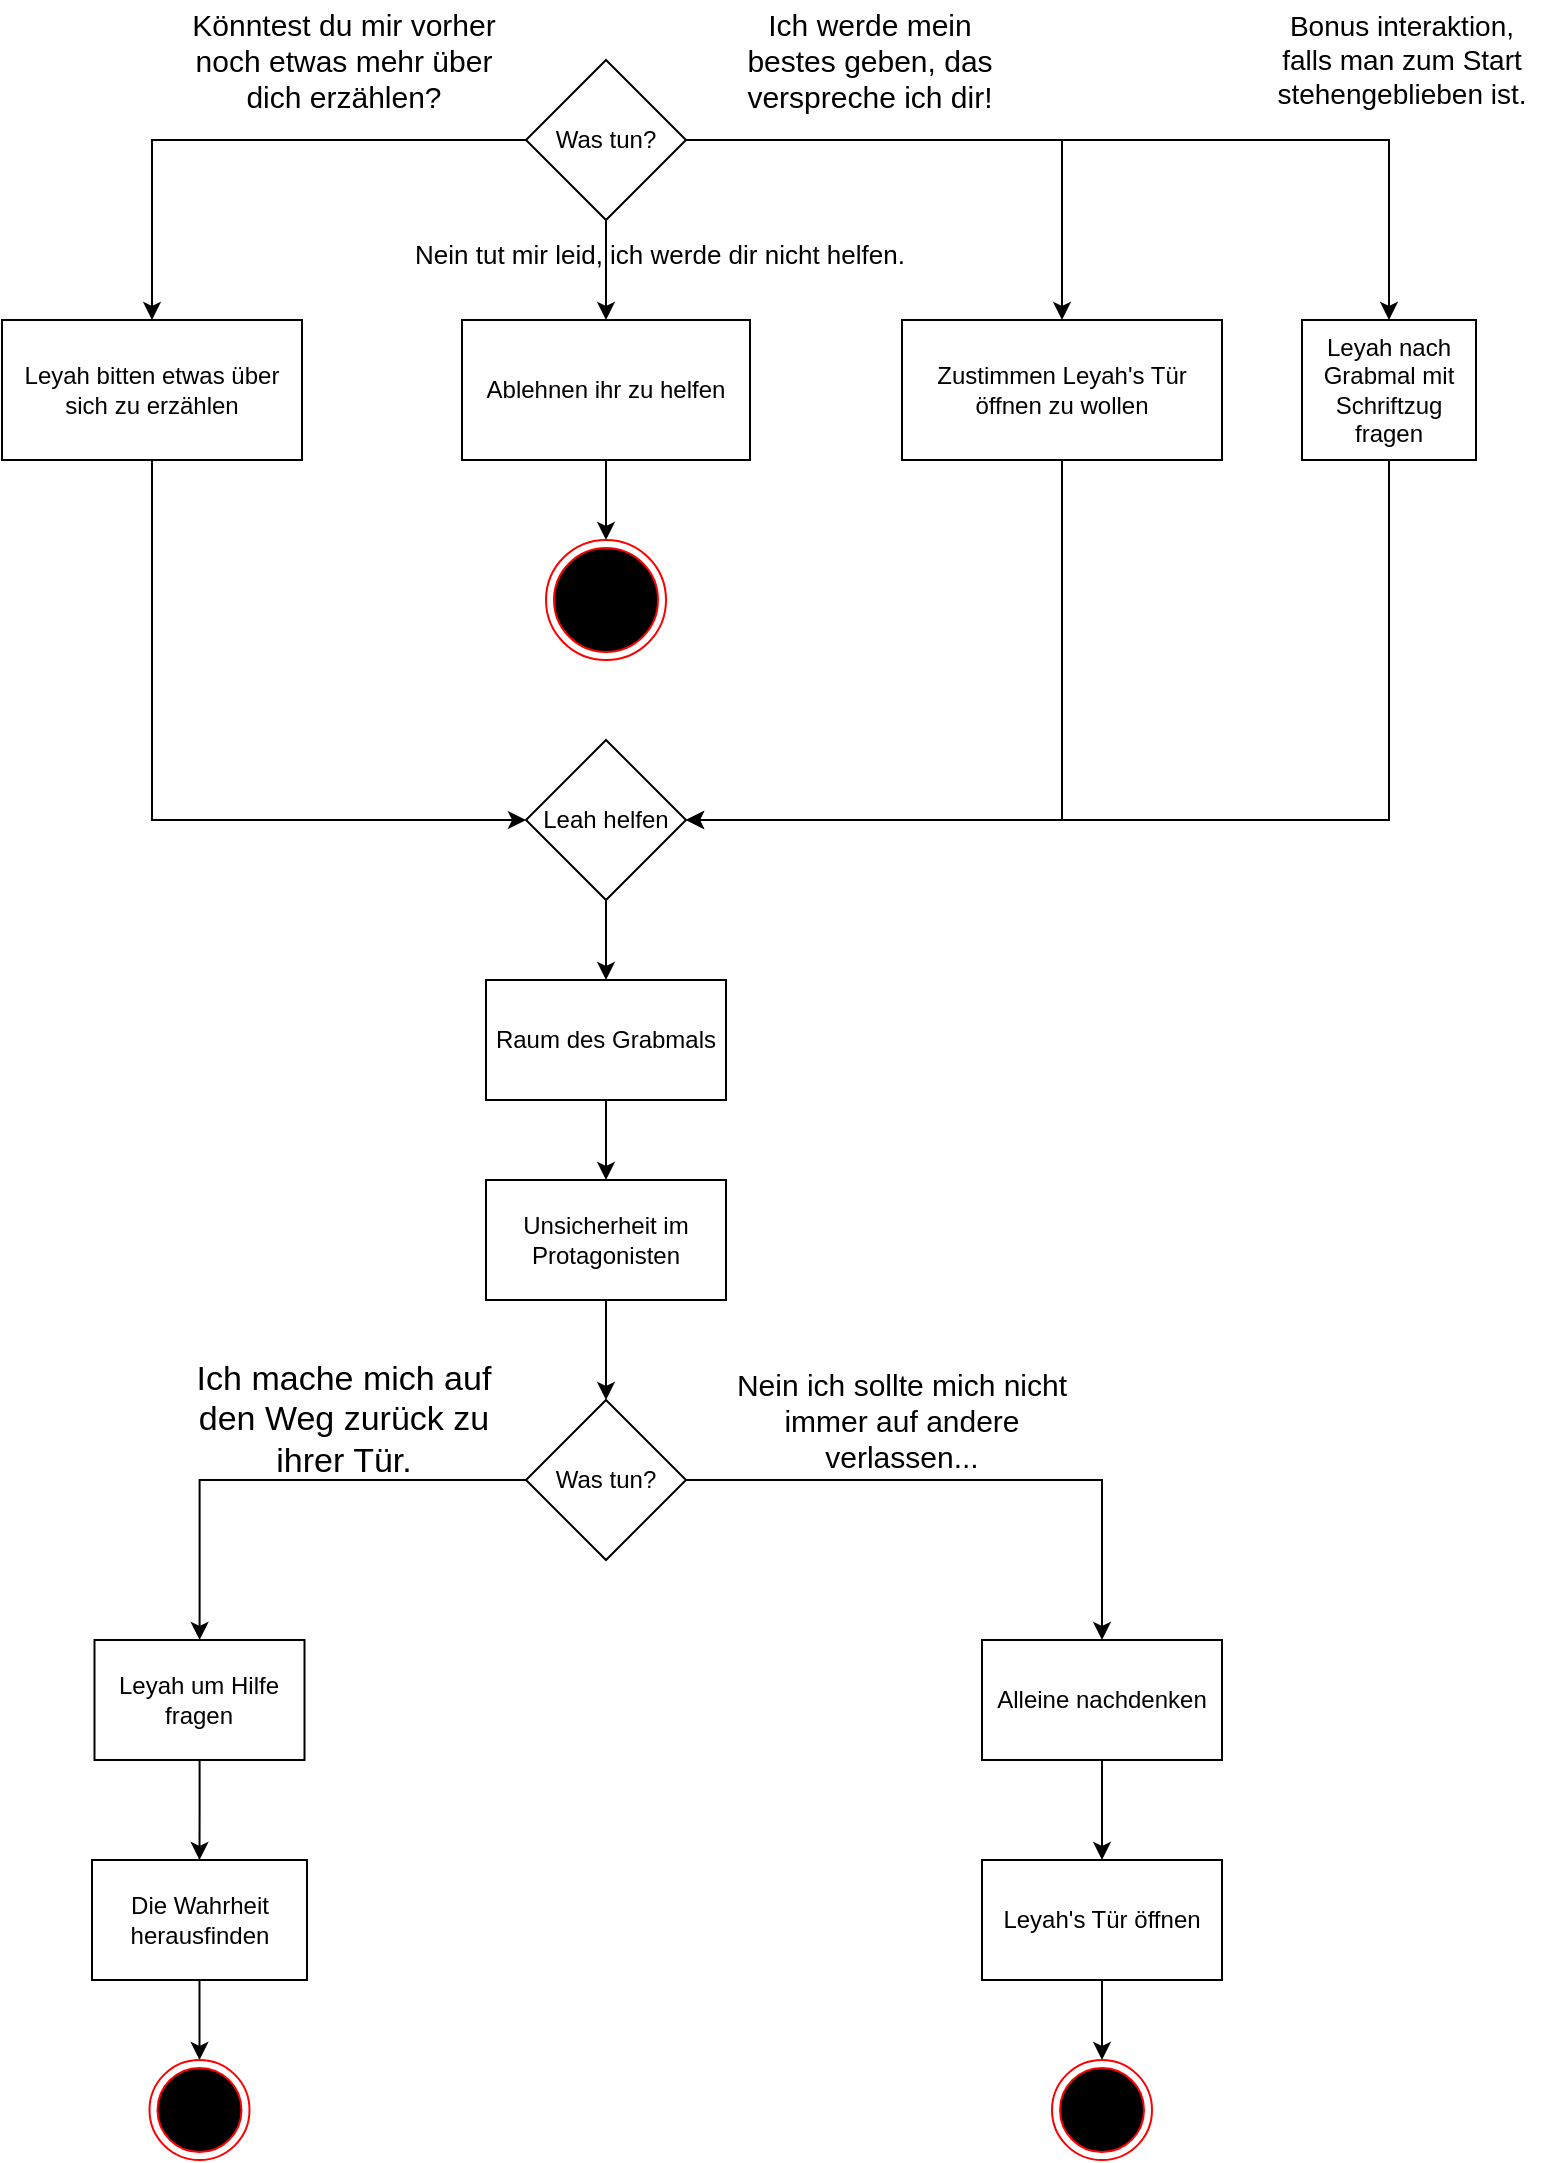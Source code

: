<mxfile version="16.5.1" type="device"><diagram id="h67CAAJYHwQpeZDkCEfv" name="Seite-1"><mxGraphModel dx="2062" dy="1225" grid="1" gridSize="10" guides="1" tooltips="1" connect="1" arrows="1" fold="1" page="1" pageScale="1" pageWidth="827" pageHeight="1169" math="0" shadow="0"><root><mxCell id="0"/><mxCell id="1" parent="0"/><mxCell id="Zu2amhwl0johSrgz6RlD-4" value="" style="edgeStyle=orthogonalEdgeStyle;rounded=0;orthogonalLoop=1;jettySize=auto;html=1;" edge="1" parent="1" source="Zu2amhwl0johSrgz6RlD-1" target="Zu2amhwl0johSrgz6RlD-3"><mxGeometry relative="1" as="geometry"/></mxCell><mxCell id="Zu2amhwl0johSrgz6RlD-7" value="" style="edgeStyle=orthogonalEdgeStyle;rounded=0;orthogonalLoop=1;jettySize=auto;html=1;" edge="1" parent="1" source="Zu2amhwl0johSrgz6RlD-1" target="Zu2amhwl0johSrgz6RlD-6"><mxGeometry relative="1" as="geometry"/></mxCell><mxCell id="Zu2amhwl0johSrgz6RlD-10" value="" style="edgeStyle=orthogonalEdgeStyle;rounded=0;orthogonalLoop=1;jettySize=auto;html=1;" edge="1" parent="1" source="Zu2amhwl0johSrgz6RlD-1" target="Zu2amhwl0johSrgz6RlD-9"><mxGeometry relative="1" as="geometry"/></mxCell><mxCell id="Zu2amhwl0johSrgz6RlD-30" style="edgeStyle=orthogonalEdgeStyle;rounded=0;orthogonalLoop=1;jettySize=auto;html=1;entryX=0.5;entryY=0;entryDx=0;entryDy=0;fontSize=8;fontColor=#000000;" edge="1" parent="1" source="Zu2amhwl0johSrgz6RlD-1" target="Zu2amhwl0johSrgz6RlD-29"><mxGeometry relative="1" as="geometry"/></mxCell><mxCell id="Zu2amhwl0johSrgz6RlD-1" value="Was tun?" style="rhombus;whiteSpace=wrap;html=1;" vertex="1" parent="1"><mxGeometry x="291" y="80" width="80" height="80" as="geometry"/></mxCell><mxCell id="Zu2amhwl0johSrgz6RlD-16" value="" style="edgeStyle=orthogonalEdgeStyle;rounded=0;orthogonalLoop=1;jettySize=auto;html=1;entryX=0.5;entryY=0;entryDx=0;entryDy=0;" edge="1" parent="1" source="Zu2amhwl0johSrgz6RlD-3" target="Zu2amhwl0johSrgz6RlD-20"><mxGeometry relative="1" as="geometry"><mxPoint x="349" y="300" as="targetPoint"/></mxGeometry></mxCell><mxCell id="Zu2amhwl0johSrgz6RlD-3" value="Ablehnen ihr zu helfen" style="whiteSpace=wrap;html=1;" vertex="1" parent="1"><mxGeometry x="259" y="210" width="144" height="70" as="geometry"/></mxCell><mxCell id="Zu2amhwl0johSrgz6RlD-19" value="" style="edgeStyle=orthogonalEdgeStyle;rounded=0;orthogonalLoop=1;jettySize=auto;html=1;fontSize=31;fontColor=#FF6666;" edge="1" parent="1" source="Zu2amhwl0johSrgz6RlD-5" target="Zu2amhwl0johSrgz6RlD-18"><mxGeometry relative="1" as="geometry"/></mxCell><mxCell id="Zu2amhwl0johSrgz6RlD-5" value="Leah helfen" style="rhombus;whiteSpace=wrap;html=1;" vertex="1" parent="1"><mxGeometry x="291" y="420" width="80" height="80" as="geometry"/></mxCell><mxCell id="Zu2amhwl0johSrgz6RlD-28" style="edgeStyle=orthogonalEdgeStyle;rounded=0;orthogonalLoop=1;jettySize=auto;html=1;entryX=1;entryY=0.5;entryDx=0;entryDy=0;fontSize=8;fontColor=#000000;" edge="1" parent="1" source="Zu2amhwl0johSrgz6RlD-6" target="Zu2amhwl0johSrgz6RlD-5"><mxGeometry relative="1" as="geometry"><Array as="points"><mxPoint x="559" y="460"/></Array></mxGeometry></mxCell><mxCell id="Zu2amhwl0johSrgz6RlD-6" value="Zustimmen Leyah's Tür öffnen zu wollen" style="whiteSpace=wrap;html=1;" vertex="1" parent="1"><mxGeometry x="479" y="210" width="160" height="70" as="geometry"/></mxCell><mxCell id="Zu2amhwl0johSrgz6RlD-27" style="edgeStyle=orthogonalEdgeStyle;rounded=0;orthogonalLoop=1;jettySize=auto;html=1;entryX=0;entryY=0.5;entryDx=0;entryDy=0;fontSize=8;fontColor=#000000;" edge="1" parent="1" source="Zu2amhwl0johSrgz6RlD-9" target="Zu2amhwl0johSrgz6RlD-5"><mxGeometry relative="1" as="geometry"><Array as="points"><mxPoint x="104" y="460"/></Array></mxGeometry></mxCell><mxCell id="Zu2amhwl0johSrgz6RlD-9" value="Leyah bitten etwas über sich zu erzählen" style="whiteSpace=wrap;html=1;" vertex="1" parent="1"><mxGeometry x="29" y="210" width="150" height="70" as="geometry"/></mxCell><mxCell id="Zu2amhwl0johSrgz6RlD-37" value="" style="edgeStyle=orthogonalEdgeStyle;rounded=0;orthogonalLoop=1;jettySize=auto;html=1;fontSize=7;fontColor=#000000;" edge="1" parent="1" source="Zu2amhwl0johSrgz6RlD-18" target="Zu2amhwl0johSrgz6RlD-36"><mxGeometry relative="1" as="geometry"/></mxCell><mxCell id="Zu2amhwl0johSrgz6RlD-18" value="Raum des Grabmals" style="whiteSpace=wrap;html=1;" vertex="1" parent="1"><mxGeometry x="271" y="540" width="120" height="60" as="geometry"/></mxCell><mxCell id="Zu2amhwl0johSrgz6RlD-20" value="" style="ellipse;html=1;shape=endState;fillColor=#000000;strokeColor=#ff0000;fontSize=31;fontColor=#FF6666;" vertex="1" parent="1"><mxGeometry x="301" y="320" width="60" height="60" as="geometry"/></mxCell><mxCell id="Zu2amhwl0johSrgz6RlD-24" value="&lt;font style=&quot;font-size: 15px&quot;&gt;Könntest du mir vorher noch etwas mehr über dich erzählen?&lt;/font&gt;" style="text;html=1;strokeColor=none;fillColor=none;align=center;verticalAlign=middle;whiteSpace=wrap;rounded=0;fontSize=8;" vertex="1" parent="1"><mxGeometry x="120" y="50" width="160" height="60" as="geometry"/></mxCell><mxCell id="Zu2amhwl0johSrgz6RlD-25" value="&lt;font style=&quot;font-size: 15px;&quot;&gt;Ich werde mein bestes geben, das verspreche ich dir!&lt;/font&gt;" style="text;html=1;strokeColor=none;fillColor=none;align=center;verticalAlign=middle;whiteSpace=wrap;rounded=0;fontSize=15;" vertex="1" parent="1"><mxGeometry x="393" y="50" width="140" height="60" as="geometry"/></mxCell><mxCell id="Zu2amhwl0johSrgz6RlD-26" value="&lt;font style=&quot;font-size: 13px&quot;&gt;Nein tut mir leid, ich werde dir nicht helfen.&lt;/font&gt;" style="text;html=1;strokeColor=none;fillColor=none;align=center;verticalAlign=middle;whiteSpace=wrap;rounded=0;fontSize=8;" vertex="1" parent="1"><mxGeometry x="232" y="162" width="252" height="30" as="geometry"/></mxCell><mxCell id="Zu2amhwl0johSrgz6RlD-32" style="edgeStyle=orthogonalEdgeStyle;rounded=0;orthogonalLoop=1;jettySize=auto;html=1;entryX=1;entryY=0.5;entryDx=0;entryDy=0;fontSize=7;fontColor=#000000;" edge="1" parent="1" source="Zu2amhwl0johSrgz6RlD-29" target="Zu2amhwl0johSrgz6RlD-5"><mxGeometry relative="1" as="geometry"><Array as="points"><mxPoint x="723" y="460"/></Array></mxGeometry></mxCell><mxCell id="Zu2amhwl0johSrgz6RlD-29" value="Leyah nach Grabmal mit Schriftzug fragen" style="whiteSpace=wrap;html=1;" vertex="1" parent="1"><mxGeometry x="679" y="210" width="87" height="70" as="geometry"/></mxCell><mxCell id="Zu2amhwl0johSrgz6RlD-31" value="&lt;font style=&quot;font-size: 14px&quot;&gt;Bonus interaktion, falls man zum Start stehengeblieben ist.&lt;/font&gt;" style="text;html=1;strokeColor=none;fillColor=none;align=center;verticalAlign=middle;whiteSpace=wrap;rounded=0;fontSize=8;" vertex="1" parent="1"><mxGeometry x="659" y="50" width="140" height="60" as="geometry"/></mxCell><mxCell id="Zu2amhwl0johSrgz6RlD-55" style="edgeStyle=orthogonalEdgeStyle;rounded=0;orthogonalLoop=1;jettySize=auto;html=1;entryX=0.5;entryY=0;entryDx=0;entryDy=0;fontSize=15;fontColor=#000000;" edge="1" parent="1" source="Zu2amhwl0johSrgz6RlD-36" target="Zu2amhwl0johSrgz6RlD-38"><mxGeometry relative="1" as="geometry"/></mxCell><mxCell id="Zu2amhwl0johSrgz6RlD-36" value="Unsicherheit im Protagonisten" style="whiteSpace=wrap;html=1;" vertex="1" parent="1"><mxGeometry x="271" y="640" width="120" height="60" as="geometry"/></mxCell><mxCell id="Zu2amhwl0johSrgz6RlD-41" value="" style="edgeStyle=orthogonalEdgeStyle;rounded=0;orthogonalLoop=1;jettySize=auto;html=1;fontSize=7;fontColor=#000000;" edge="1" parent="1" source="Zu2amhwl0johSrgz6RlD-38" target="Zu2amhwl0johSrgz6RlD-40"><mxGeometry relative="1" as="geometry"/></mxCell><mxCell id="Zu2amhwl0johSrgz6RlD-43" value="" style="edgeStyle=orthogonalEdgeStyle;rounded=0;orthogonalLoop=1;jettySize=auto;html=1;fontSize=7;fontColor=#000000;" edge="1" parent="1" source="Zu2amhwl0johSrgz6RlD-38" target="Zu2amhwl0johSrgz6RlD-42"><mxGeometry relative="1" as="geometry"/></mxCell><mxCell id="Zu2amhwl0johSrgz6RlD-38" value="Was tun?" style="rhombus;whiteSpace=wrap;html=1;" vertex="1" parent="1"><mxGeometry x="291" y="750" width="80" height="80" as="geometry"/></mxCell><mxCell id="Zu2amhwl0johSrgz6RlD-47" value="" style="edgeStyle=orthogonalEdgeStyle;rounded=0;orthogonalLoop=1;jettySize=auto;html=1;fontSize=15;fontColor=#000000;" edge="1" parent="1" source="Zu2amhwl0johSrgz6RlD-40" target="Zu2amhwl0johSrgz6RlD-46"><mxGeometry relative="1" as="geometry"/></mxCell><mxCell id="Zu2amhwl0johSrgz6RlD-40" value="Leyah um Hilfe fragen" style="whiteSpace=wrap;html=1;" vertex="1" parent="1"><mxGeometry x="75.25" y="870" width="105" height="60" as="geometry"/></mxCell><mxCell id="Zu2amhwl0johSrgz6RlD-52" value="" style="edgeStyle=orthogonalEdgeStyle;rounded=0;orthogonalLoop=1;jettySize=auto;html=1;fontSize=15;fontColor=#000000;" edge="1" parent="1" source="Zu2amhwl0johSrgz6RlD-42" target="Zu2amhwl0johSrgz6RlD-51"><mxGeometry relative="1" as="geometry"/></mxCell><mxCell id="Zu2amhwl0johSrgz6RlD-42" value="Alleine nachdenken" style="whiteSpace=wrap;html=1;" vertex="1" parent="1"><mxGeometry x="519" y="870" width="120" height="60" as="geometry"/></mxCell><mxCell id="Zu2amhwl0johSrgz6RlD-44" value="&lt;font style=&quot;font-size: 15px&quot;&gt;Nein ich sollte mich nicht immer auf andere verlassen...&lt;/font&gt;" style="text;html=1;strokeColor=none;fillColor=none;align=center;verticalAlign=middle;whiteSpace=wrap;rounded=0;fontSize=8;" vertex="1" parent="1"><mxGeometry x="379" y="730" width="200" height="60" as="geometry"/></mxCell><mxCell id="Zu2amhwl0johSrgz6RlD-45" value="&lt;font style=&quot;font-size: 17px&quot;&gt;Ich mache mich auf den Weg zurück zu ihrer Tür.&lt;/font&gt;" style="text;html=1;strokeColor=none;fillColor=none;align=center;verticalAlign=middle;whiteSpace=wrap;rounded=0;fontSize=8;" vertex="1" parent="1"><mxGeometry x="109" y="730" width="182" height="60" as="geometry"/></mxCell><mxCell id="Zu2amhwl0johSrgz6RlD-50" style="edgeStyle=orthogonalEdgeStyle;rounded=0;orthogonalLoop=1;jettySize=auto;html=1;entryX=0.5;entryY=0;entryDx=0;entryDy=0;fontSize=15;fontColor=#000000;" edge="1" parent="1" source="Zu2amhwl0johSrgz6RlD-46" target="Zu2amhwl0johSrgz6RlD-49"><mxGeometry relative="1" as="geometry"/></mxCell><mxCell id="Zu2amhwl0johSrgz6RlD-46" value="Die Wahrheit herausfinden" style="whiteSpace=wrap;html=1;" vertex="1" parent="1"><mxGeometry x="74" y="980" width="107.5" height="60" as="geometry"/></mxCell><mxCell id="Zu2amhwl0johSrgz6RlD-49" value="" style="ellipse;html=1;shape=endState;fillColor=#000000;strokeColor=#ff0000;fontSize=15;fontColor=#000000;" vertex="1" parent="1"><mxGeometry x="102.75" y="1080" width="50" height="50" as="geometry"/></mxCell><mxCell id="Zu2amhwl0johSrgz6RlD-54" style="edgeStyle=orthogonalEdgeStyle;rounded=0;orthogonalLoop=1;jettySize=auto;html=1;entryX=0.5;entryY=0;entryDx=0;entryDy=0;fontSize=15;fontColor=#000000;" edge="1" parent="1" source="Zu2amhwl0johSrgz6RlD-51" target="Zu2amhwl0johSrgz6RlD-53"><mxGeometry relative="1" as="geometry"/></mxCell><mxCell id="Zu2amhwl0johSrgz6RlD-51" value="Leyah's Tür öffnen" style="whiteSpace=wrap;html=1;" vertex="1" parent="1"><mxGeometry x="519" y="980" width="120" height="60" as="geometry"/></mxCell><mxCell id="Zu2amhwl0johSrgz6RlD-53" value="" style="ellipse;html=1;shape=endState;fillColor=#000000;strokeColor=#ff0000;fontSize=15;fontColor=#000000;" vertex="1" parent="1"><mxGeometry x="554" y="1080" width="50" height="50" as="geometry"/></mxCell></root></mxGraphModel></diagram></mxfile>